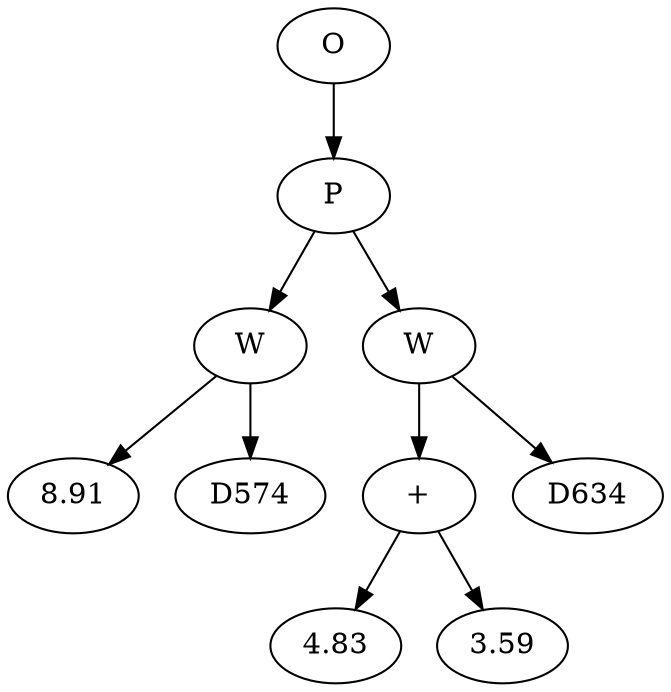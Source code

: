 // Tree
digraph {
	46109167 [label=O]
	46109168 [label=P]
	46109167 -> 46109168
	46109169 [label=W]
	46109168 -> 46109169
	46109170 [label=8.91]
	46109169 -> 46109170
	46109171 [label=D574]
	46109169 -> 46109171
	46109172 [label=W]
	46109168 -> 46109172
	46109173 [label="+"]
	46109172 -> 46109173
	46109174 [label=4.83]
	46109173 -> 46109174
	46109175 [label=3.59]
	46109173 -> 46109175
	46109176 [label=D634]
	46109172 -> 46109176
}
